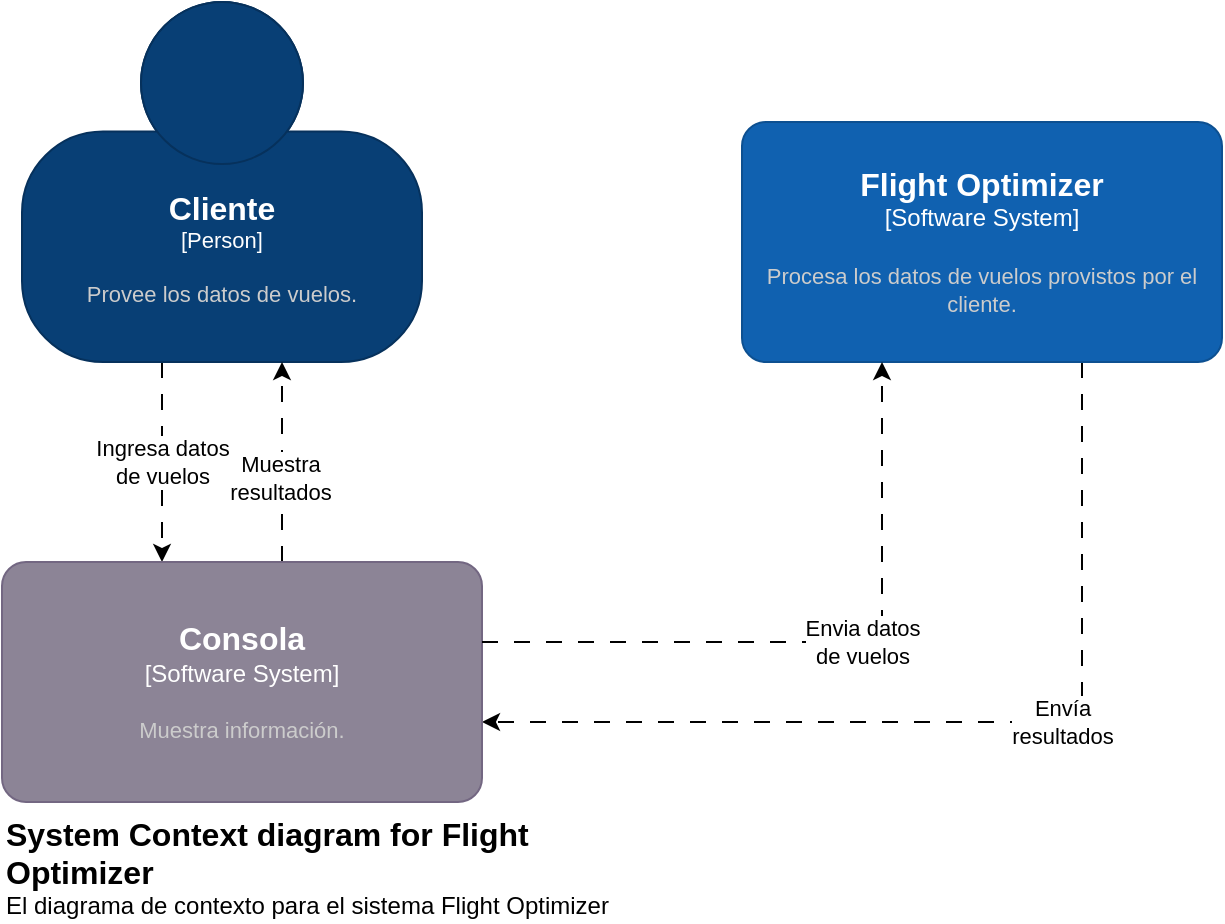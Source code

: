 <mxfile version="22.0.4" type="device" pages="6">
  <diagram name="Capa1" id="V0aKmFcZMrBBoX7ab7Hi">
    <mxGraphModel dx="1434" dy="766" grid="1" gridSize="10" guides="1" tooltips="1" connect="1" arrows="1" fold="1" page="1" pageScale="1" pageWidth="850" pageHeight="1100" math="0" shadow="0">
      <root>
        <mxCell id="0" />
        <mxCell id="1" parent="0" />
        <mxCell id="Sdf5AA9gZ9jZ3btD_5vj-3" style="edgeStyle=orthogonalEdgeStyle;rounded=0;orthogonalLoop=1;jettySize=auto;html=1;dashed=1;dashPattern=8 8;" parent="1" source="Sdf5AA9gZ9jZ3btD_5vj-1" target="Sdf5AA9gZ9jZ3btD_5vj-4" edge="1">
          <mxGeometry relative="1" as="geometry">
            <mxPoint x="370" y="310" as="targetPoint" />
            <Array as="points">
              <mxPoint x="200" y="450" />
              <mxPoint x="200" y="450" />
            </Array>
          </mxGeometry>
        </mxCell>
        <mxCell id="7VAQnjet6A5GNxTWXYpo-1" value="&lt;div&gt;Ingresa datos&lt;/div&gt;&lt;div&gt;de vuelos&lt;/div&gt;" style="edgeLabel;html=1;align=center;verticalAlign=middle;resizable=0;points=[];" parent="Sdf5AA9gZ9jZ3btD_5vj-3" vertex="1" connectable="0">
          <mxGeometry relative="1" as="geometry">
            <mxPoint as="offset" />
          </mxGeometry>
        </mxCell>
        <object placeholders="1" c4Name="Cliente" c4Type="Person" c4Description="Provee los datos de vuelos." label="&lt;font style=&quot;font-size: 16px&quot;&gt;&lt;b&gt;%c4Name%&lt;/b&gt;&lt;/font&gt;&lt;div&gt;[%c4Type%]&lt;/div&gt;&lt;br&gt;&lt;div&gt;&lt;font style=&quot;font-size: 11px&quot;&gt;&lt;font color=&quot;#cccccc&quot;&gt;%c4Description%&lt;/font&gt;&lt;/div&gt;" id="Sdf5AA9gZ9jZ3btD_5vj-1">
          <mxCell style="html=1;fontSize=11;dashed=0;whiteSpace=wrap;fillColor=#083F75;strokeColor=#06315C;fontColor=#ffffff;shape=mxgraph.c4.person2;align=center;metaEdit=1;points=[[0.5,0,0],[1,0.5,0],[1,0.75,0],[0.75,1,0],[0.5,1,0],[0.25,1,0],[0,0.75,0],[0,0.5,0]];resizable=0;" parent="1" vertex="1">
            <mxGeometry x="130" y="220" width="200" height="180" as="geometry" />
          </mxCell>
        </object>
        <mxCell id="Sdf5AA9gZ9jZ3btD_5vj-5" style="edgeStyle=orthogonalEdgeStyle;rounded=0;orthogonalLoop=1;jettySize=auto;html=1;dashed=1;dashPattern=8 8;" parent="1" source="Sdf5AA9gZ9jZ3btD_5vj-2" target="Sdf5AA9gZ9jZ3btD_5vj-4" edge="1">
          <mxGeometry relative="1" as="geometry">
            <Array as="points">
              <mxPoint x="660" y="580" />
            </Array>
          </mxGeometry>
        </mxCell>
        <mxCell id="7VAQnjet6A5GNxTWXYpo-2" value="&lt;div&gt;Envía&lt;/div&gt;&lt;div&gt;resultados&lt;br&gt;&lt;/div&gt;" style="edgeLabel;html=1;align=center;verticalAlign=middle;resizable=0;points=[];" parent="Sdf5AA9gZ9jZ3btD_5vj-5" vertex="1" connectable="0">
          <mxGeometry x="-0.1" relative="1" as="geometry">
            <mxPoint x="26" as="offset" />
          </mxGeometry>
        </mxCell>
        <object placeholders="1" c4Name="Flight Optimizer" c4Type="Software System" c4Description="Procesa los datos de vuelos provistos por el cliente." label="&lt;font style=&quot;font-size: 16px&quot;&gt;&lt;b&gt;%c4Name%&lt;/b&gt;&lt;/font&gt;&lt;div&gt;[%c4Type%]&lt;/div&gt;&lt;br&gt;&lt;div&gt;&lt;font style=&quot;font-size: 11px&quot;&gt;&lt;font color=&quot;#cccccc&quot;&gt;%c4Description%&lt;/font&gt;&lt;/div&gt;" id="Sdf5AA9gZ9jZ3btD_5vj-2">
          <mxCell style="rounded=1;whiteSpace=wrap;html=1;labelBackgroundColor=none;fillColor=#1061B0;fontColor=#ffffff;align=center;arcSize=10;strokeColor=#0D5091;metaEdit=1;resizable=0;points=[[0.25,0,0],[0.5,0,0],[0.75,0,0],[1,0.25,0],[1,0.5,0],[1,0.75,0],[0.75,1,0],[0.5,1,0],[0.25,1,0],[0,0.75,0],[0,0.5,0],[0,0.25,0]];" parent="1" vertex="1">
            <mxGeometry x="490" y="280" width="240" height="120" as="geometry" />
          </mxCell>
        </object>
        <mxCell id="Sdf5AA9gZ9jZ3btD_5vj-6" style="edgeStyle=orthogonalEdgeStyle;rounded=0;orthogonalLoop=1;jettySize=auto;html=1;dashed=1;dashPattern=8 8;" parent="1" source="Sdf5AA9gZ9jZ3btD_5vj-4" target="Sdf5AA9gZ9jZ3btD_5vj-1" edge="1">
          <mxGeometry relative="1" as="geometry">
            <Array as="points">
              <mxPoint x="260" y="450" />
              <mxPoint x="260" y="450" />
            </Array>
          </mxGeometry>
        </mxCell>
        <mxCell id="6-3J5qcByCLYZrGJUarq-1" value="&lt;div&gt;Muestra&lt;br&gt;&lt;/div&gt;&lt;div&gt;resultados&lt;br&gt;&lt;/div&gt;" style="edgeLabel;html=1;align=center;verticalAlign=middle;resizable=0;points=[];" parent="Sdf5AA9gZ9jZ3btD_5vj-6" vertex="1" connectable="0">
          <mxGeometry x="-0.159" y="1" relative="1" as="geometry">
            <mxPoint as="offset" />
          </mxGeometry>
        </mxCell>
        <object placeholders="1" c4Name="Consola" c4Type="Software System" c4Description="Muestra información." label="&lt;font style=&quot;font-size: 16px&quot;&gt;&lt;b&gt;%c4Name%&lt;/b&gt;&lt;/font&gt;&lt;div&gt;[%c4Type%]&lt;/div&gt;&lt;br&gt;&lt;div&gt;&lt;font style=&quot;font-size: 11px&quot;&gt;&lt;font color=&quot;#cccccc&quot;&gt;%c4Description%&lt;/font&gt;&lt;/div&gt;" id="Sdf5AA9gZ9jZ3btD_5vj-4">
          <mxCell style="rounded=1;whiteSpace=wrap;html=1;labelBackgroundColor=none;fillColor=#8C8496;fontColor=#ffffff;align=center;arcSize=10;strokeColor=#736782;metaEdit=1;resizable=0;points=[[0.25,0,0],[0.5,0,0],[0.75,0,0],[1,0.25,0],[1,0.5,0],[1,0.75,0],[0.75,1,0],[0.5,1,0],[0.25,1,0],[0,0.75,0],[0,0.5,0],[0,0.25,0]];" parent="1" vertex="1">
            <mxGeometry x="120" y="500" width="240" height="120" as="geometry" />
          </mxCell>
        </object>
        <object placeholders="1" c4Name="System Context diagram for Flight Optimizer" c4Type="ContainerScopeBoundary" c4Description="El diagrama de contexto para el sistema Flight Optimizer" label="&lt;font style=&quot;font-size: 16px&quot;&gt;&lt;b&gt;&lt;div style=&quot;text-align: left&quot;&gt;%c4Name%&lt;/div&gt;&lt;/b&gt;&lt;/font&gt;&lt;div style=&quot;text-align: left&quot;&gt;%c4Description%&lt;/div&gt;" id="2fWxIVcv2hveIanKwdGA-1">
          <mxCell style="text;html=1;strokeColor=none;fillColor=none;align=left;verticalAlign=top;whiteSpace=wrap;rounded=0;metaEdit=1;allowArrows=0;resizable=1;rotatable=0;connectable=0;recursiveResize=0;expand=0;pointerEvents=0;points=[[0.25,0,0],[0.5,0,0],[0.75,0,0],[1,0.25,0],[1,0.5,0],[1,0.75,0],[0.75,1,0],[0.5,1,0],[0.25,1,0],[0,0.75,0],[0,0.5,0],[0,0.25,0]];" parent="1" vertex="1">
            <mxGeometry x="120" y="620" width="340" height="50" as="geometry" />
          </mxCell>
        </object>
        <mxCell id="2sRaQuthpF-_65fdrM6E-1" style="edgeStyle=orthogonalEdgeStyle;rounded=0;orthogonalLoop=1;jettySize=auto;html=1;dashed=1;dashPattern=8 8;" parent="1" source="Sdf5AA9gZ9jZ3btD_5vj-4" target="Sdf5AA9gZ9jZ3btD_5vj-2" edge="1">
          <mxGeometry relative="1" as="geometry">
            <mxPoint x="210" y="510" as="targetPoint" />
            <Array as="points">
              <mxPoint x="560" y="540" />
            </Array>
            <mxPoint x="210" y="410" as="sourcePoint" />
          </mxGeometry>
        </mxCell>
        <mxCell id="2sRaQuthpF-_65fdrM6E-2" value="&lt;div&gt;Envia datos&lt;/div&gt;&lt;div&gt;de vuelos&lt;/div&gt;" style="edgeLabel;html=1;align=center;verticalAlign=middle;resizable=0;points=[];" parent="2sRaQuthpF-_65fdrM6E-1" vertex="1" connectable="0">
          <mxGeometry relative="1" as="geometry">
            <mxPoint x="20" as="offset" />
          </mxGeometry>
        </mxCell>
      </root>
    </mxGraphModel>
  </diagram>
  <diagram id="4VK4LPRrDb0IE4Kp0EUA" name="Capa2">
    <mxGraphModel dx="2284" dy="1866" grid="1" gridSize="10" guides="1" tooltips="1" connect="1" arrows="1" fold="1" page="1" pageScale="1" pageWidth="850" pageHeight="1100" math="0" shadow="0">
      <root>
        <mxCell id="0" />
        <mxCell id="1" parent="0" />
        <object placeholders="1" c4Name="Flight Optimizer" c4Type="SystemScopeBoundary" c4Application="Software System" label="&lt;font style=&quot;font-size: 16px&quot;&gt;&lt;b&gt;&lt;div style=&quot;text-align: left&quot;&gt;%c4Name%&lt;/div&gt;&lt;/b&gt;&lt;/font&gt;&lt;div style=&quot;text-align: left&quot;&gt;[%c4Application%]&lt;/div&gt;" id="3yO6nDxkP5TGrZ0nWbCh-1">
          <mxCell style="rounded=1;fontSize=11;whiteSpace=wrap;html=1;dashed=1;arcSize=20;fillColor=none;strokeColor=#666666;fontColor=#333333;labelBackgroundColor=none;align=left;verticalAlign=bottom;labelBorderColor=none;spacingTop=0;spacing=10;dashPattern=8 4;metaEdit=1;rotatable=0;perimeter=rectanglePerimeter;noLabel=0;labelPadding=0;allowArrows=0;connectable=0;expand=0;recursiveResize=0;editable=1;pointerEvents=0;absoluteArcSize=1;points=[[0.25,0,0],[0.5,0,0],[0.75,0,0],[1,0.25,0],[1,0.5,0],[1,0.75,0],[0.75,1,0],[0.5,1,0],[0.25,1,0],[0,0.75,0],[0,0.5,0],[0,0.25,0]];" parent="1" vertex="1">
            <mxGeometry x="200" y="-20" width="600" height="520" as="geometry" />
          </mxCell>
        </object>
        <mxCell id="ho5M7ZNqVZKx9qSSUWGQ-3" style="edgeStyle=orthogonalEdgeStyle;rounded=0;orthogonalLoop=1;jettySize=auto;html=1;dashed=1;dashPattern=8 8;" parent="1" source="nFHtH5VLZ7HZycMmdanv-1" target="ho5M7ZNqVZKx9qSSUWGQ-2" edge="1">
          <mxGeometry relative="1" as="geometry">
            <Array as="points">
              <mxPoint x="180" y="220" />
              <mxPoint x="180" y="220" />
            </Array>
          </mxGeometry>
        </mxCell>
        <mxCell id="vzH73ccJDQs2pii7_jWA-1" value="&lt;div&gt;Envia datos&lt;/div&gt;&lt;div&gt;de vuelos&lt;/div&gt;&lt;div&gt;(CSV)&lt;br&gt;&lt;/div&gt;" style="edgeLabel;html=1;align=center;verticalAlign=middle;resizable=0;points=[];" parent="ho5M7ZNqVZKx9qSSUWGQ-3" vertex="1" connectable="0">
          <mxGeometry y="-2" relative="1" as="geometry">
            <mxPoint as="offset" />
          </mxGeometry>
        </mxCell>
        <object placeholders="1" c4Name="Cliente" c4Type="Person" c4Description="Provee los datos de vuelos." label="&lt;font style=&quot;font-size: 16px&quot;&gt;&lt;b&gt;%c4Name%&lt;/b&gt;&lt;/font&gt;&lt;div&gt;[%c4Type%]&lt;/div&gt;&lt;br&gt;&lt;div&gt;&lt;font style=&quot;font-size: 11px&quot;&gt;&lt;font color=&quot;#cccccc&quot;&gt;%c4Description%&lt;/font&gt;&lt;/div&gt;" id="ho5M7ZNqVZKx9qSSUWGQ-1">
          <mxCell style="html=1;fontSize=11;dashed=0;whiteSpace=wrap;fillColor=#083F75;strokeColor=#06315C;fontColor=#ffffff;shape=mxgraph.c4.person2;align=center;metaEdit=1;points=[[0.5,0,0],[1,0.5,0],[1,0.75,0],[0.75,1,0],[0.5,1,0],[0.25,1,0],[0,0.75,0],[0,0.5,0]];resizable=0;" parent="1" vertex="1">
            <mxGeometry x="-100" y="-70" width="200" height="180" as="geometry" />
          </mxCell>
        </object>
        <mxCell id="ho5M7ZNqVZKx9qSSUWGQ-9" style="rounded=0;orthogonalLoop=1;jettySize=auto;html=1;dashed=1;dashPattern=8 8;" parent="1" source="ho5M7ZNqVZKx9qSSUWGQ-2" target="ho5M7ZNqVZKx9qSSUWGQ-7" edge="1">
          <mxGeometry relative="1" as="geometry" />
        </mxCell>
        <mxCell id="nFHtH5VLZ7HZycMmdanv-8" value="&lt;div&gt;Consulta vuelos&lt;/div&gt;&lt;div&gt;más rápidos&lt;/div&gt;&lt;div&gt;(RabbitMQ)&lt;br&gt;&lt;/div&gt;" style="edgeLabel;html=1;align=center;verticalAlign=middle;resizable=0;points=[];" parent="ho5M7ZNqVZKx9qSSUWGQ-9" vertex="1" connectable="0">
          <mxGeometry x="-0.096" y="4" relative="1" as="geometry">
            <mxPoint as="offset" />
          </mxGeometry>
        </mxCell>
        <mxCell id="ho5M7ZNqVZKx9qSSUWGQ-10" style="rounded=0;orthogonalLoop=1;jettySize=auto;html=1;dashed=1;dashPattern=8 8;" parent="1" source="ho5M7ZNqVZKx9qSSUWGQ-2" target="ho5M7ZNqVZKx9qSSUWGQ-6" edge="1">
          <mxGeometry relative="1" as="geometry" />
        </mxCell>
        <mxCell id="nFHtH5VLZ7HZycMmdanv-9" value="&lt;div&gt;Consulta&lt;/div&gt;&lt;div&gt;vuelos largos&lt;br&gt;&lt;/div&gt;&lt;div&gt;(RabbitMQ)&lt;br&gt;&lt;/div&gt;" style="edgeLabel;html=1;align=center;verticalAlign=middle;resizable=0;points=[];" parent="ho5M7ZNqVZKx9qSSUWGQ-10" vertex="1" connectable="0">
          <mxGeometry x="-0.08" relative="1" as="geometry">
            <mxPoint y="1" as="offset" />
          </mxGeometry>
        </mxCell>
        <mxCell id="ho5M7ZNqVZKx9qSSUWGQ-11" style="rounded=0;orthogonalLoop=1;jettySize=auto;html=1;dashed=1;dashPattern=8 8;" parent="1" source="ho5M7ZNqVZKx9qSSUWGQ-2" target="ho5M7ZNqVZKx9qSSUWGQ-5" edge="1">
          <mxGeometry relative="1" as="geometry" />
        </mxCell>
        <mxCell id="nFHtH5VLZ7HZycMmdanv-10" value="&lt;div&gt;Consulta&lt;/div&gt;&lt;div&gt;estadísticas&lt;/div&gt;&lt;div&gt;de precios&lt;br&gt;&lt;/div&gt;&lt;div&gt;(RabbitMQ)&lt;br&gt;&lt;/div&gt;" style="edgeLabel;html=1;align=center;verticalAlign=middle;resizable=0;points=[];" parent="ho5M7ZNqVZKx9qSSUWGQ-11" vertex="1" connectable="0">
          <mxGeometry x="-0.089" y="-3" relative="1" as="geometry">
            <mxPoint x="1" as="offset" />
          </mxGeometry>
        </mxCell>
        <mxCell id="nFHtH5VLZ7HZycMmdanv-2" style="edgeStyle=orthogonalEdgeStyle;rounded=0;orthogonalLoop=1;jettySize=auto;html=1;dashed=1;dashPattern=8 8;" parent="1" source="ho5M7ZNqVZKx9qSSUWGQ-2" target="nFHtH5VLZ7HZycMmdanv-1" edge="1">
          <mxGeometry relative="1" as="geometry">
            <Array as="points">
              <mxPoint x="180" y="270" />
              <mxPoint x="180" y="270" />
            </Array>
          </mxGeometry>
        </mxCell>
        <mxCell id="nFHtH5VLZ7HZycMmdanv-12" value="&lt;div&gt;Envía resultados&lt;/div&gt;&lt;div&gt;(Plain Text)&lt;br&gt;&lt;/div&gt;" style="edgeLabel;html=1;align=center;verticalAlign=middle;resizable=0;points=[];" parent="nFHtH5VLZ7HZycMmdanv-2" vertex="1" connectable="0">
          <mxGeometry x="-0.544" relative="1" as="geometry">
            <mxPoint x="-20" as="offset" />
          </mxGeometry>
        </mxCell>
        <object placeholders="1" c4Name="Interfaz" c4Type="Container" c4Technology="Golang" c4Description="Prepara los datos de vuelos para los workers." label="&lt;font style=&quot;font-size: 16px&quot;&gt;&lt;b&gt;%c4Name%&lt;/b&gt;&lt;/font&gt;&lt;div&gt;[%c4Type%: %c4Technology%]&lt;/div&gt;&lt;br&gt;&lt;div&gt;&lt;font style=&quot;font-size: 11px&quot;&gt;&lt;font color=&quot;#E6E6E6&quot;&gt;%c4Description%&lt;/font&gt;&lt;/div&gt;" id="ho5M7ZNqVZKx9qSSUWGQ-2">
          <mxCell style="rounded=1;whiteSpace=wrap;html=1;fontSize=11;labelBackgroundColor=none;fillColor=#23A2D9;fontColor=#ffffff;align=center;arcSize=10;strokeColor=#0E7DAD;metaEdit=1;resizable=0;points=[[0.25,0,0],[0.5,0,0],[0.75,0,0],[1,0.25,0],[1,0.5,0],[1,0.75,0],[0.75,1,0],[0.5,1,0],[0.25,1,0],[0,0.75,0],[0,0.5,0],[0,0.25,0]];" parent="1" vertex="1">
            <mxGeometry x="220" y="180" width="240" height="120" as="geometry" />
          </mxCell>
        </object>
        <object placeholders="1" c4Name="Promedio y Máximo" c4Type="Container" c4Technology="Golang" c4Description="Calcula el promedio y el máximo por trayecto de los vuelos con precio mayor a la media general de precios." label="&lt;font style=&quot;font-size: 16px&quot;&gt;&lt;b&gt;%c4Name%&lt;/b&gt;&lt;/font&gt;&lt;div&gt;[%c4Type%: %c4Technology%]&lt;/div&gt;&lt;br&gt;&lt;div&gt;&lt;font style=&quot;font-size: 11px&quot;&gt;&lt;font color=&quot;#E6E6E6&quot;&gt;%c4Description%&lt;/font&gt;&lt;/div&gt;" id="ho5M7ZNqVZKx9qSSUWGQ-5">
          <mxCell style="rounded=1;whiteSpace=wrap;html=1;fontSize=11;labelBackgroundColor=none;fillColor=#23A2D9;fontColor=#ffffff;align=center;arcSize=10;strokeColor=#0E7DAD;metaEdit=1;resizable=0;points=[[0.25,0,0],[0.5,0,0],[0.75,0,0],[1,0.25,0],[1,0.5,0],[1,0.75,0],[0.75,1,0],[0.5,1,0],[0.25,1,0],[0,0.75,0],[0,0.5,0],[0,0.25,0]];" parent="1" vertex="1">
            <mxGeometry x="540" y="360" width="240" height="120" as="geometry" />
          </mxCell>
        </object>
        <object placeholders="1" c4Name="Filtro Distancia" c4Type="Container" c4Technology="Golang" c4Description="Filtra los vuelos cuya distancia total sea mayor a cuatro veces la distancia directa entre puntos origen-destino." label="&lt;font style=&quot;font-size: 16px&quot;&gt;&lt;b&gt;%c4Name%&lt;/b&gt;&lt;/font&gt;&lt;div&gt;[%c4Type%: %c4Technology%]&lt;/div&gt;&lt;br&gt;&lt;div&gt;&lt;font style=&quot;font-size: 11px&quot;&gt;&lt;font color=&quot;#E6E6E6&quot;&gt;%c4Description%&lt;/font&gt;&lt;/div&gt;" id="ho5M7ZNqVZKx9qSSUWGQ-6">
          <mxCell style="rounded=1;whiteSpace=wrap;html=1;fontSize=11;labelBackgroundColor=none;fillColor=#23A2D9;fontColor=#ffffff;align=center;arcSize=10;strokeColor=#0E7DAD;metaEdit=1;resizable=0;points=[[0.25,0,0],[0.5,0,0],[0.75,0,0],[1,0.25,0],[1,0.5,0],[1,0.75,0],[0.75,1,0],[0.5,1,0],[0.25,1,0],[0,0.75,0],[0,0.5,0],[0,0.25,0]];" parent="1" vertex="1">
            <mxGeometry x="540" y="180" width="240" height="120" as="geometry" />
          </mxCell>
        </object>
        <object placeholders="1" c4Name="Vuelos Más Rápidos" c4Type="Container" c4Technology="Golang" c4Description="Obtiene los 2 vuelos más rápidos para los trayectos con 3 o más escalas." label="&lt;font style=&quot;font-size: 16px&quot;&gt;&lt;b&gt;%c4Name%&lt;/b&gt;&lt;/font&gt;&lt;div&gt;[%c4Type%: %c4Technology%]&lt;/div&gt;&lt;br&gt;&lt;div&gt;&lt;font style=&quot;font-size: 11px&quot;&gt;&lt;font color=&quot;#E6E6E6&quot;&gt;%c4Description%&lt;/font&gt;&lt;/div&gt;" id="ho5M7ZNqVZKx9qSSUWGQ-7">
          <mxCell style="rounded=1;whiteSpace=wrap;html=1;fontSize=11;labelBackgroundColor=none;fillColor=#23A2D9;fontColor=#ffffff;align=center;arcSize=10;strokeColor=#0E7DAD;metaEdit=1;resizable=0;points=[[0.25,0,0],[0.5,0,0],[0.75,0,0],[1,0.25,0],[1,0.5,0],[1,0.75,0],[0.75,1,0],[0.5,1,0],[0.25,1,0],[0,0.75,0],[0,0.5,0],[0,0.25,0]];" parent="1" vertex="1">
            <mxGeometry x="540" width="240" height="120" as="geometry" />
          </mxCell>
        </object>
        <mxCell id="nFHtH5VLZ7HZycMmdanv-3" style="edgeStyle=orthogonalEdgeStyle;rounded=0;orthogonalLoop=1;jettySize=auto;html=1;dashed=1;dashPattern=8 8;" parent="1" source="nFHtH5VLZ7HZycMmdanv-1" target="ho5M7ZNqVZKx9qSSUWGQ-1" edge="1">
          <mxGeometry relative="1" as="geometry">
            <Array as="points">
              <mxPoint x="40" y="150" />
              <mxPoint x="40" y="150" />
            </Array>
          </mxGeometry>
        </mxCell>
        <mxCell id="nFHtH5VLZ7HZycMmdanv-13" value="&lt;div&gt;Muestra resultados&lt;/div&gt;&lt;div&gt;(Plain Text)&lt;br&gt;&lt;/div&gt;" style="edgeLabel;html=1;align=center;verticalAlign=middle;resizable=0;points=[];" parent="nFHtH5VLZ7HZycMmdanv-3" vertex="1" connectable="0">
          <mxGeometry x="0.008" relative="1" as="geometry">
            <mxPoint as="offset" />
          </mxGeometry>
        </mxCell>
        <object placeholders="1" c4Name="Container diagram for Flight Optimizer" c4Type="ContainerDiagramTitle" c4Description="El diagrama de contenedores para el sistema Flight Optimizer." label="&lt;font style=&quot;font-size: 16px&quot;&gt;&lt;b&gt;&lt;div style=&quot;text-align: left&quot;&gt;%c4Name%&lt;/div&gt;&lt;/b&gt;&lt;/font&gt;&lt;div style=&quot;text-align: left&quot;&gt;%c4Description%&lt;/div&gt;" id="CIElOUX1r249Eu75P-aG-1">
          <mxCell style="text;html=1;strokeColor=none;fillColor=none;align=left;verticalAlign=top;whiteSpace=wrap;rounded=0;metaEdit=1;allowArrows=0;resizable=1;rotatable=0;connectable=0;recursiveResize=0;expand=0;pointerEvents=0;points=[[0.25,0,0],[0.5,0,0],[0.75,0,0],[1,0.25,0],[1,0.5,0],[1,0.75,0],[0.75,1,0],[0.5,1,0],[0.25,1,0],[0,0.75,0],[0,0.5,0],[0,0.25,0]];" parent="1" vertex="1">
            <mxGeometry x="-110" y="530" width="320" height="50" as="geometry" />
          </mxCell>
        </object>
        <mxCell id="F6kiRXmlnhaIHTo1RnHr-1" value="" style="edgeStyle=orthogonalEdgeStyle;rounded=0;orthogonalLoop=1;jettySize=auto;html=1;dashed=1;dashPattern=8 8;" parent="1" source="ho5M7ZNqVZKx9qSSUWGQ-1" target="nFHtH5VLZ7HZycMmdanv-1" edge="1">
          <mxGeometry relative="1" as="geometry">
            <Array as="points">
              <mxPoint x="-40" y="150" />
              <mxPoint x="-40" y="150" />
            </Array>
            <mxPoint y="110" as="sourcePoint" />
            <mxPoint x="220" y="240" as="targetPoint" />
          </mxGeometry>
        </mxCell>
        <mxCell id="F6kiRXmlnhaIHTo1RnHr-2" value="&lt;div&gt;Ingresa datos&lt;br&gt;&lt;/div&gt;&lt;div&gt;de vuelos&lt;/div&gt;&lt;div&gt;(CSV)&lt;/div&gt;" style="edgeLabel;html=1;align=center;verticalAlign=middle;resizable=0;points=[];" parent="F6kiRXmlnhaIHTo1RnHr-1" vertex="1" connectable="0">
          <mxGeometry x="-0.047" y="-2" relative="1" as="geometry">
            <mxPoint as="offset" />
          </mxGeometry>
        </mxCell>
        <object placeholders="1" c4Name="Consola" c4Type="Software System" c4Description="Muestra información." label="&lt;font style=&quot;font-size: 16px&quot;&gt;&lt;b&gt;%c4Name%&lt;/b&gt;&lt;/font&gt;&lt;div&gt;[%c4Type%]&lt;/div&gt;&lt;br&gt;&lt;div&gt;&lt;font style=&quot;font-size: 11px&quot;&gt;&lt;font color=&quot;#cccccc&quot;&gt;%c4Description%&lt;/font&gt;&lt;/div&gt;" id="nFHtH5VLZ7HZycMmdanv-1">
          <mxCell style="rounded=1;whiteSpace=wrap;html=1;labelBackgroundColor=none;fillColor=#8C8496;fontColor=#ffffff;align=center;arcSize=10;strokeColor=#736782;metaEdit=1;resizable=0;points=[[0.25,0,0],[0.5,0,0],[0.75,0,0],[1,0.25,0],[1,0.5,0],[1,0.75,0],[0.75,1,0],[0.5,1,0],[0.25,1,0],[0,0.75,0],[0,0.5,0],[0,0.25,0]];" parent="1" vertex="1">
            <mxGeometry x="-110" y="180" width="240" height="120" as="geometry" />
          </mxCell>
        </object>
      </root>
    </mxGraphModel>
  </diagram>
  <diagram id="a4GH23tJ-PzenRf8MUEK" name="Capa3-Interfaz">
    <mxGraphModel dx="2284" dy="1866" grid="1" gridSize="10" guides="1" tooltips="1" connect="1" arrows="1" fold="1" page="1" pageScale="1" pageWidth="850" pageHeight="1100" math="0" shadow="0">
      <root>
        <mxCell id="0" />
        <mxCell id="1" parent="0" />
        <object placeholders="1" c4Name="Interfaz" c4Type="ContainerScopeBoundary" c4Application="Container" label="&lt;font style=&quot;font-size: 16px&quot;&gt;&lt;b&gt;&lt;div style=&quot;text-align: left&quot;&gt;%c4Name%&lt;/div&gt;&lt;/b&gt;&lt;/font&gt;&lt;div style=&quot;text-align: left&quot;&gt;[%c4Application%]&lt;/div&gt;" id="mBINOJE2ZGo54DC58A5B-1">
          <mxCell style="rounded=1;fontSize=11;whiteSpace=wrap;html=1;dashed=1;arcSize=20;fillColor=none;strokeColor=#666666;fontColor=#333333;labelBackgroundColor=none;align=left;verticalAlign=bottom;labelBorderColor=none;spacingTop=0;spacing=10;dashPattern=8 4;metaEdit=1;rotatable=0;perimeter=rectanglePerimeter;noLabel=0;labelPadding=0;allowArrows=0;connectable=0;expand=0;recursiveResize=0;editable=1;pointerEvents=0;absoluteArcSize=1;points=[[0.25,0,0],[0.5,0,0],[0.75,0,0],[1,0.25,0],[1,0.5,0],[1,0.75,0],[0.75,1,0],[0.5,1,0],[0.25,1,0],[0,0.75,0],[0,0.5,0],[0,0.25,0]];" parent="1" vertex="1">
            <mxGeometry x="190" y="50" width="280" height="340" as="geometry" />
          </mxCell>
        </object>
        <mxCell id="4mCkLbSu5lydg45IY8-H-1" style="edgeStyle=orthogonalEdgeStyle;rounded=0;orthogonalLoop=1;jettySize=auto;html=1;dashed=1;dashPattern=8 8;" parent="1" source="mBINOJE2ZGo54DC58A5B-2" target="mBINOJE2ZGo54DC58A5B-7" edge="1">
          <mxGeometry relative="1" as="geometry">
            <Array as="points">
              <mxPoint x="-40" y="160" />
              <mxPoint x="-40" y="160" />
            </Array>
          </mxGeometry>
        </mxCell>
        <mxCell id="4mCkLbSu5lydg45IY8-H-2" value="&lt;div&gt;Ingreso de&lt;/div&gt;&lt;div&gt;datos&lt;/div&gt;&lt;div&gt;(CSV)&lt;br&gt;&lt;/div&gt;" style="edgeLabel;html=1;align=center;verticalAlign=middle;resizable=0;points=[];" parent="4mCkLbSu5lydg45IY8-H-1" vertex="1" connectable="0">
          <mxGeometry x="-0.013" y="-1" relative="1" as="geometry">
            <mxPoint as="offset" />
          </mxGeometry>
        </mxCell>
        <object placeholders="1" c4Name="Cliente" c4Type="Person" c4Description="Provee los datos de vuelos." label="&lt;font style=&quot;font-size: 16px&quot;&gt;&lt;b&gt;%c4Name%&lt;/b&gt;&lt;/font&gt;&lt;div&gt;[%c4Type%]&lt;/div&gt;&lt;br&gt;&lt;div&gt;&lt;font style=&quot;font-size: 11px&quot;&gt;&lt;font color=&quot;#cccccc&quot;&gt;%c4Description%&lt;/font&gt;&lt;/div&gt;" id="mBINOJE2ZGo54DC58A5B-2">
          <mxCell style="html=1;fontSize=11;dashed=0;whiteSpace=wrap;fillColor=#083F75;strokeColor=#06315C;fontColor=#ffffff;shape=mxgraph.c4.person2;align=center;metaEdit=1;points=[[0.5,0,0],[1,0.5,0],[1,0.75,0],[0.75,1,0],[0.5,1,0],[0.25,1,0],[0,0.75,0],[0,0.5,0]];resizable=0;" parent="1" vertex="1">
            <mxGeometry x="-100" y="-90" width="200" height="180" as="geometry" />
          </mxCell>
        </object>
        <mxCell id="mBINOJE2ZGo54DC58A5B-10" style="edgeStyle=orthogonalEdgeStyle;rounded=0;orthogonalLoop=1;jettySize=auto;html=1;dashed=1;dashPattern=8 8;" parent="1" source="mBINOJE2ZGo54DC58A5B-3" target="mBINOJE2ZGo54DC58A5B-9" edge="1">
          <mxGeometry relative="1" as="geometry">
            <Array as="points">
              <mxPoint x="330" y="50" />
              <mxPoint x="330" y="50" />
            </Array>
          </mxGeometry>
        </mxCell>
        <mxCell id="8BhIZX_u5_OBPNACJ6y9-2" value="&lt;div&gt;Envia datos&lt;/div&gt;&lt;div&gt;listos para&lt;/div&gt;&lt;div&gt;procesar&lt;br&gt;&lt;/div&gt;" style="edgeLabel;html=1;align=center;verticalAlign=middle;resizable=0;points=[];" parent="mBINOJE2ZGo54DC58A5B-10" vertex="1" connectable="0">
          <mxGeometry x="0.021" y="1" relative="1" as="geometry">
            <mxPoint as="offset" />
          </mxGeometry>
        </mxCell>
        <mxCell id="4mCkLbSu5lydg45IY8-H-3" style="edgeStyle=orthogonalEdgeStyle;rounded=0;orthogonalLoop=1;jettySize=auto;html=1;dashed=1;dashPattern=8 8;" parent="1" source="mBINOJE2ZGo54DC58A5B-7" target="mBINOJE2ZGo54DC58A5B-3" edge="1">
          <mxGeometry relative="1" as="geometry">
            <Array as="points">
              <mxPoint x="160" y="210" />
              <mxPoint x="160" y="130" />
            </Array>
          </mxGeometry>
        </mxCell>
        <mxCell id="QDs9pbRXK0qgMFBVVcnp-1" value="&lt;div&gt;Envia datos&lt;/div&gt;&lt;div&gt;de vuelos&lt;/div&gt;&lt;div&gt;(CSV)&lt;br&gt;&lt;/div&gt;" style="edgeLabel;html=1;align=center;verticalAlign=middle;resizable=0;points=[];" parent="4mCkLbSu5lydg45IY8-H-3" vertex="1" connectable="0">
          <mxGeometry x="-0.067" relative="1" as="geometry">
            <mxPoint y="-1" as="offset" />
          </mxGeometry>
        </mxCell>
        <object placeholders="1" c4Name="Parser" c4Type="Component" c4Technology="Golang" c4Description="Parsea los datos de vuelos recibidos y calcula el promedio de precios." label="&lt;font style=&quot;font-size: 16px&quot;&gt;&lt;b&gt;%c4Name%&lt;/b&gt;&lt;/font&gt;&lt;div&gt;[%c4Type%: %c4Technology%]&lt;/div&gt;&lt;br&gt;&lt;div&gt;&lt;font style=&quot;font-size: 11px&quot;&gt;%c4Description%&lt;/font&gt;&lt;/div&gt;" id="mBINOJE2ZGo54DC58A5B-3">
          <mxCell style="rounded=1;whiteSpace=wrap;html=1;labelBackgroundColor=none;fillColor=#63BEF2;fontColor=#ffffff;align=center;arcSize=6;strokeColor=#2086C9;metaEdit=1;resizable=0;points=[[0.25,0,0],[0.5,0,0],[0.75,0,0],[1,0.25,0],[1,0.5,0],[1,0.75,0],[0.75,1,0],[0.5,1,0],[0.25,1,0],[0,0.75,0],[0,0.5,0],[0,0.25,0]];" parent="1" vertex="1">
            <mxGeometry x="210" y="70" width="240" height="120" as="geometry" />
          </mxCell>
        </object>
        <mxCell id="mBINOJE2ZGo54DC58A5B-6" style="edgeStyle=orthogonalEdgeStyle;rounded=0;orthogonalLoop=1;jettySize=auto;html=1;dashed=1;dashPattern=8 8;" parent="1" source="mBINOJE2ZGo54DC58A5B-4" target="mBINOJE2ZGo54DC58A5B-7" edge="1">
          <mxGeometry relative="1" as="geometry">
            <mxPoint x="150" y="570" as="targetPoint" />
            <Array as="points">
              <mxPoint x="160" y="280" />
              <mxPoint x="160" y="250" />
            </Array>
          </mxGeometry>
        </mxCell>
        <mxCell id="8BhIZX_u5_OBPNACJ6y9-4" value="&lt;div&gt;Salida de datos&lt;/div&gt;&lt;div&gt;(Plain Text)&lt;br&gt;&lt;/div&gt;" style="edgeLabel;html=1;align=center;verticalAlign=middle;resizable=0;points=[];" parent="mBINOJE2ZGo54DC58A5B-6" vertex="1" connectable="0">
          <mxGeometry x="0.235" y="2" relative="1" as="geometry">
            <mxPoint x="7" y="19" as="offset" />
          </mxGeometry>
        </mxCell>
        <object placeholders="1" c4Name="Agregador de Resultados" c4Type="Component" c4Technology="Golang" c4Description="Obtiene resultados y los envía a la consola." label="&lt;font style=&quot;font-size: 16px&quot;&gt;&lt;b&gt;%c4Name%&lt;/b&gt;&lt;/font&gt;&lt;div&gt;[%c4Type%: %c4Technology%]&lt;/div&gt;&lt;br&gt;&lt;div&gt;&lt;font style=&quot;font-size: 11px&quot;&gt;%c4Description%&lt;/font&gt;&lt;/div&gt;" id="mBINOJE2ZGo54DC58A5B-4">
          <mxCell style="rounded=1;whiteSpace=wrap;html=1;labelBackgroundColor=none;fillColor=#63BEF2;fontColor=#ffffff;align=center;arcSize=6;strokeColor=#2086C9;metaEdit=1;resizable=0;points=[[0.25,0,0],[0.5,0,0],[0.75,0,0],[1,0.25,0],[1,0.5,0],[1,0.75,0],[0.75,1,0],[0.5,1,0],[0.25,1,0],[0,0.75,0],[0,0.5,0],[0,0.25,0]];" parent="1" vertex="1">
            <mxGeometry x="210" y="220" width="240" height="120" as="geometry" />
          </mxCell>
        </object>
        <mxCell id="mBINOJE2ZGo54DC58A5B-8" style="edgeStyle=orthogonalEdgeStyle;rounded=0;orthogonalLoop=1;jettySize=auto;html=1;dashed=1;dashPattern=8 8;" parent="1" source="mBINOJE2ZGo54DC58A5B-7" target="mBINOJE2ZGo54DC58A5B-2" edge="1">
          <mxGeometry relative="1" as="geometry">
            <Array as="points">
              <mxPoint x="40" y="160" />
              <mxPoint x="40" y="160" />
            </Array>
          </mxGeometry>
        </mxCell>
        <mxCell id="8BhIZX_u5_OBPNACJ6y9-5" value="&lt;div&gt;Muestra datos&lt;/div&gt;&lt;div&gt;(Plain Text)&lt;br&gt;&lt;/div&gt;" style="edgeLabel;html=1;align=center;verticalAlign=middle;resizable=0;points=[];" parent="mBINOJE2ZGo54DC58A5B-8" vertex="1" connectable="0">
          <mxGeometry x="0.054" y="1" relative="1" as="geometry">
            <mxPoint as="offset" />
          </mxGeometry>
        </mxCell>
        <object placeholders="1" c4Name="Consola" c4Type="Software System" c4Description="Muestra información." label="&lt;font style=&quot;font-size: 16px&quot;&gt;&lt;b&gt;%c4Name%&lt;/b&gt;&lt;/font&gt;&lt;div&gt;[%c4Type%]&lt;/div&gt;&lt;br&gt;&lt;div&gt;&lt;font style=&quot;font-size: 11px&quot;&gt;&lt;font color=&quot;#cccccc&quot;&gt;%c4Description%&lt;/font&gt;&lt;/div&gt;" id="mBINOJE2ZGo54DC58A5B-7">
          <mxCell style="rounded=1;whiteSpace=wrap;html=1;labelBackgroundColor=none;fillColor=#8C8496;fontColor=#ffffff;align=center;arcSize=10;strokeColor=#736782;metaEdit=1;resizable=0;points=[[0.25,0,0],[0.5,0,0],[0.75,0,0],[1,0.25,0],[1,0.5,0],[1,0.75,0],[0.75,1,0],[0.5,1,0],[0.25,1,0],[0,0.75,0],[0,0.5,0],[0,0.25,0]];" parent="1" vertex="1">
            <mxGeometry x="-120" y="170" width="240" height="120" as="geometry" />
          </mxCell>
        </object>
        <object placeholders="1" c4Type="Middleware" c4Container="Container" c4Technology="RabbitMQ, Golang" c4Description="Cola de datos parseados.&#xa;Cola de media general de precios." label="&lt;font style=&quot;font-size: 16px&quot;&gt;&lt;b&gt;%c4Type%&lt;/b&gt;&lt;/font&gt;&lt;div&gt;[%c4Container%:&amp;nbsp;%c4Technology%]&lt;/div&gt;&lt;br&gt;&lt;div&gt;&lt;font style=&quot;font-size: 11px&quot;&gt;&lt;font color=&quot;#E6E6E6&quot;&gt;%c4Description%&lt;/font&gt;&lt;/div&gt;" id="mBINOJE2ZGo54DC58A5B-9">
          <mxCell style="shape=cylinder3;size=15;direction=south;whiteSpace=wrap;html=1;boundedLbl=1;rounded=0;labelBackgroundColor=none;fillColor=#23A2D9;fontSize=12;fontColor=#ffffff;align=center;strokeColor=#0E7DAD;metaEdit=1;points=[[0.5,0,0],[1,0.25,0],[1,0.5,0],[1,0.75,0],[0.5,1,0],[0,0.75,0],[0,0.5,0],[0,0.25,0]];resizable=0;" parent="1" vertex="1">
            <mxGeometry x="540" y="-80" width="240" height="120" as="geometry" />
          </mxCell>
        </object>
        <mxCell id="mBINOJE2ZGo54DC58A5B-12" style="edgeStyle=orthogonalEdgeStyle;rounded=0;orthogonalLoop=1;jettySize=auto;html=1;dashed=1;dashPattern=8 8;" parent="1" source="mBINOJE2ZGo54DC58A5B-13" target="mBINOJE2ZGo54DC58A5B-4" edge="1">
          <mxGeometry relative="1" as="geometry">
            <mxPoint x="560" y="370" as="sourcePoint" />
          </mxGeometry>
        </mxCell>
        <mxCell id="8BhIZX_u5_OBPNACJ6y9-3" value="&lt;div&gt;Vuelven los&lt;/div&gt;&lt;div&gt;resultados&lt;/div&gt;" style="edgeLabel;html=1;align=center;verticalAlign=middle;resizable=0;points=[];" parent="mBINOJE2ZGo54DC58A5B-12" vertex="1" connectable="0">
          <mxGeometry x="-0.043" y="2" relative="1" as="geometry">
            <mxPoint as="offset" />
          </mxGeometry>
        </mxCell>
        <object placeholders="1" c4Type="Middleware" c4Container="Container" c4Technology="RabbitMQ, Golang" c4Description="Cola de resultados." label="&lt;font style=&quot;font-size: 16px&quot;&gt;&lt;b&gt;%c4Type%&lt;/b&gt;&lt;/font&gt;&lt;div&gt;[%c4Container%:&amp;nbsp;%c4Technology%]&lt;/div&gt;&lt;br&gt;&lt;div&gt;&lt;font style=&quot;font-size: 11px&quot;&gt;&lt;font color=&quot;#E6E6E6&quot;&gt;%c4Description%&lt;/font&gt;&lt;/div&gt;" id="mBINOJE2ZGo54DC58A5B-13">
          <mxCell style="shape=cylinder3;size=15;direction=south;whiteSpace=wrap;html=1;boundedLbl=1;rounded=0;labelBackgroundColor=none;fillColor=#23A2D9;fontSize=12;fontColor=#ffffff;align=center;strokeColor=#0E7DAD;metaEdit=1;points=[[0.5,0,0],[1,0.25,0],[1,0.5,0],[1,0.75,0],[0.5,1,0],[0,0.75,0],[0,0.5,0],[0,0.25,0]];resizable=0;" parent="1" vertex="1">
            <mxGeometry x="540" y="220" width="240" height="120" as="geometry" />
          </mxCell>
        </object>
        <object placeholders="1" c4Name="Component diagram for Flight Optimizer - Interfaz" c4Type="ContainerDiagramTitle" c4Description="El diagrama de componentes para la interfaz del sistema con la que se comunica el cliente." label="&lt;font style=&quot;font-size: 16px&quot;&gt;&lt;b&gt;&lt;div style=&quot;text-align: left&quot;&gt;%c4Name%&lt;/div&gt;&lt;/b&gt;&lt;/font&gt;&lt;div style=&quot;text-align: left&quot;&gt;%c4Description%&lt;/div&gt;" id="NtT2sLewx1wuq6glijiS-1">
          <mxCell style="text;html=1;strokeColor=none;fillColor=none;align=left;verticalAlign=top;whiteSpace=wrap;rounded=0;metaEdit=1;allowArrows=0;resizable=1;rotatable=0;connectable=0;recursiveResize=0;expand=0;pointerEvents=0;points=[[0.25,0,0],[0.5,0,0],[0.75,0,0],[1,0.25,0],[1,0.5,0],[1,0.75,0],[0.75,1,0],[0.5,1,0],[0.25,1,0],[0,0.75,0],[0,0.5,0],[0,0.25,0]];" parent="1" vertex="1">
            <mxGeometry x="190" y="390" width="380" height="60" as="geometry" />
          </mxCell>
        </object>
        <mxCell id="nOvskURUcRNgY6vPmoBd-4" style="edgeStyle=orthogonalEdgeStyle;rounded=0;orthogonalLoop=1;jettySize=auto;html=1;dashed=1;dashPattern=8 8;" parent="1" source="mBINOJE2ZGo54DC58A5B-3" target="nOvskURUcRNgY6vPmoBd-3" edge="1">
          <mxGeometry relative="1" as="geometry">
            <mxPoint x="720" y="130" as="sourcePoint" />
          </mxGeometry>
        </mxCell>
        <mxCell id="EMaNBHQobgLAE9KXXZak-1" value="&lt;div&gt;Envia vuelos&lt;/div&gt;&lt;div&gt;con 3 o más&lt;/div&gt;&lt;div&gt;escalas&lt;/div&gt;" style="edgeLabel;html=1;align=center;verticalAlign=middle;resizable=0;points=[];" parent="nOvskURUcRNgY6vPmoBd-4" vertex="1" connectable="0">
          <mxGeometry x="-0.061" y="-1" relative="1" as="geometry">
            <mxPoint as="offset" />
          </mxGeometry>
        </mxCell>
        <object placeholders="1" c4Type="Middleware" c4Container="Container" c4Technology="RabbitMQ, Golang" c4Description="Cola de vuelos con 3 o más escalas.&#xa;Cola de resultados." label="&lt;font style=&quot;font-size: 16px&quot;&gt;&lt;b&gt;%c4Type%&lt;/b&gt;&lt;/font&gt;&lt;div&gt;[%c4Container%:&amp;nbsp;%c4Technology%]&lt;/div&gt;&lt;br&gt;&lt;div&gt;&lt;font style=&quot;font-size: 11px&quot;&gt;&lt;font color=&quot;#E6E6E6&quot;&gt;%c4Description%&lt;/font&gt;&lt;/div&gt;" id="nOvskURUcRNgY6vPmoBd-3">
          <mxCell style="shape=cylinder3;size=15;direction=south;whiteSpace=wrap;html=1;boundedLbl=1;rounded=0;labelBackgroundColor=none;fillColor=#23A2D9;fontSize=12;fontColor=#ffffff;align=center;strokeColor=#0E7DAD;metaEdit=1;points=[[0.5,0,0],[1,0.25,0],[1,0.5,0],[1,0.75,0],[0.5,1,0],[0,0.75,0],[0,0.5,0],[0,0.25,0]];resizable=0;" parent="1" vertex="1">
            <mxGeometry x="540" y="70" width="240" height="120" as="geometry" />
          </mxCell>
        </object>
      </root>
    </mxGraphModel>
  </diagram>
  <diagram id="0LeEqebFHW4HfVMS8TUM" name="Capa3-fastests">
    <mxGraphModel dx="2284" dy="766" grid="1" gridSize="10" guides="1" tooltips="1" connect="1" arrows="1" fold="1" page="1" pageScale="1" pageWidth="850" pageHeight="1100" math="0" shadow="0">
      <root>
        <mxCell id="0" />
        <mxCell id="1" parent="0" />
        <object placeholders="1" c4Name="Vuelos Más Rápidos" c4Type="ContainerScopeBoundary" c4Application="Container" label="&lt;font style=&quot;font-size: 16px&quot;&gt;&lt;b&gt;&lt;div style=&quot;text-align: left&quot;&gt;%c4Name%&lt;/div&gt;&lt;/b&gt;&lt;/font&gt;&lt;div style=&quot;text-align: left&quot;&gt;[%c4Application%]&lt;/div&gt;" id="Jo5OUUEPMmgcRM5QFY4P-2">
          <mxCell style="rounded=1;fontSize=11;whiteSpace=wrap;html=1;dashed=1;arcSize=20;fillColor=none;strokeColor=#666666;fontColor=#333333;labelBackgroundColor=none;align=left;verticalAlign=bottom;labelBorderColor=none;spacingTop=0;spacing=10;dashPattern=8 4;metaEdit=1;rotatable=0;perimeter=rectanglePerimeter;noLabel=0;labelPadding=0;allowArrows=0;connectable=0;expand=0;recursiveResize=0;editable=1;pointerEvents=0;absoluteArcSize=1;points=[[0.25,0,0],[0.5,0,0],[0.75,0,0],[1,0.25,0],[1,0.5,0],[1,0.75,0],[0.75,1,0],[0.5,1,0],[0.25,1,0],[0,0.75,0],[0,0.5,0],[0,0.25,0]];" parent="1" vertex="1">
            <mxGeometry x="290" y="250" width="290" height="210" as="geometry" />
          </mxCell>
        </object>
        <mxCell id="GKrBJz3_X5pwy4vNDQbh-10" style="edgeStyle=orthogonalEdgeStyle;rounded=0;orthogonalLoop=1;jettySize=auto;html=1;dashed=1;dashPattern=8 8;" parent="1" source="GKrBJz3_X5pwy4vNDQbh-6" target="GKrBJz3_X5pwy4vNDQbh-8" edge="1">
          <mxGeometry relative="1" as="geometry" />
        </mxCell>
        <mxCell id="5h3Z8o-SkquQ6sBiRRRu-1" value="&lt;div&gt;Entrada&lt;/div&gt;&lt;div&gt;de datos&lt;/div&gt;&lt;div&gt;filtrados&lt;br&gt;&lt;/div&gt;" style="edgeLabel;html=1;align=center;verticalAlign=middle;resizable=0;points=[];" parent="GKrBJz3_X5pwy4vNDQbh-10" vertex="1" connectable="0">
          <mxGeometry x="-0.011" y="-1" relative="1" as="geometry">
            <mxPoint x="-12" y="-1" as="offset" />
          </mxGeometry>
        </mxCell>
        <object placeholders="1" c4Type="Middleware" c4Container="Container" c4Technology="RabbitMQ, Golang" c4Description="Cola de vuelos con 3 o más escalas." label="&lt;font style=&quot;font-size: 16px&quot;&gt;&lt;b&gt;%c4Type%&lt;/b&gt;&lt;/font&gt;&lt;div&gt;[%c4Container%:&amp;nbsp;%c4Technology%]&lt;/div&gt;&lt;br&gt;&lt;div&gt;&lt;font style=&quot;font-size: 11px&quot;&gt;&lt;font color=&quot;#E6E6E6&quot;&gt;%c4Description%&lt;/font&gt;&lt;/div&gt;" id="GKrBJz3_X5pwy4vNDQbh-6">
          <mxCell style="shape=cylinder3;size=15;direction=south;whiteSpace=wrap;html=1;boundedLbl=1;rounded=0;labelBackgroundColor=none;fillColor=#23A2D9;fontSize=12;fontColor=#ffffff;align=center;strokeColor=#0E7DAD;metaEdit=1;points=[[0.5,0,0],[1,0.25,0],[1,0.5,0],[1,0.75,0],[0.5,1,0],[0,0.75,0],[0,0.5,0],[0,0.25,0]];resizable=0;" parent="1" vertex="1">
            <mxGeometry x="-10" y="280" width="240" height="120" as="geometry" />
          </mxCell>
        </object>
        <object placeholders="1" c4Type="Middleware" c4Container="Container" c4Technology="RabbitMQ, Golang" c4Description="Cola de resultados." label="&lt;font style=&quot;font-size: 16px&quot;&gt;&lt;b&gt;%c4Type%&lt;/b&gt;&lt;/font&gt;&lt;div&gt;[%c4Container%:&amp;nbsp;%c4Technology%]&lt;/div&gt;&lt;br&gt;&lt;div&gt;&lt;font style=&quot;font-size: 11px&quot;&gt;&lt;font color=&quot;#E6E6E6&quot;&gt;%c4Description%&lt;/font&gt;&lt;/div&gt;" id="GKrBJz3_X5pwy4vNDQbh-7">
          <mxCell style="shape=cylinder3;size=15;direction=south;whiteSpace=wrap;html=1;boundedLbl=1;rounded=0;labelBackgroundColor=none;fillColor=#23A2D9;fontSize=12;fontColor=#ffffff;align=center;strokeColor=#0E7DAD;metaEdit=1;points=[[0.5,0,0],[1,0.25,0],[1,0.5,0],[1,0.75,0],[0.5,1,0],[0,0.75,0],[0,0.5,0],[0,0.25,0]];resizable=0;" parent="1" vertex="1">
            <mxGeometry x="640" y="280" width="240" height="120" as="geometry" />
          </mxCell>
        </object>
        <object placeholders="1" c4Name="Vuelos Más Rápidos" c4Type="Component" c4Technology="Golang" c4Description="Encuentra los 2 vuelos más rápidos para todos los trayectos." label="&lt;font style=&quot;font-size: 16px&quot;&gt;&lt;b&gt;%c4Name%&lt;/b&gt;&lt;/font&gt;&lt;div&gt;[%c4Type%: %c4Technology%]&lt;/div&gt;&lt;br&gt;&lt;div&gt;&lt;font style=&quot;font-size: 11px&quot;&gt;%c4Description%&lt;/font&gt;&lt;/div&gt;" id="GKrBJz3_X5pwy4vNDQbh-8">
          <mxCell style="rounded=1;whiteSpace=wrap;html=1;labelBackgroundColor=none;fillColor=#63BEF2;fontColor=#ffffff;align=center;arcSize=6;strokeColor=#2086C9;metaEdit=1;resizable=0;points=[[0.25,0,0],[0.5,0,0],[0.75,0,0],[1,0.25,0],[1,0.5,0],[1,0.75,0],[0.75,1,0],[0.5,1,0],[0.25,1,0],[0,0.75,0],[0,0.5,0],[0,0.25,0]];" parent="1" vertex="1">
            <mxGeometry x="315" y="280" width="240" height="120" as="geometry" />
          </mxCell>
        </object>
        <mxCell id="GKrBJz3_X5pwy4vNDQbh-14" style="edgeStyle=orthogonalEdgeStyle;rounded=0;orthogonalLoop=1;jettySize=auto;html=1;dashed=1;dashPattern=8 8;" parent="1" source="GKrBJz3_X5pwy4vNDQbh-8" target="GKrBJz3_X5pwy4vNDQbh-7" edge="1">
          <mxGeometry relative="1" as="geometry">
            <mxPoint x="555" y="350" as="sourcePoint" />
            <Array as="points" />
          </mxGeometry>
        </mxCell>
        <mxCell id="sbigTwz71RjcJAvdQrK5-1" value="&lt;div&gt;Salida de&lt;/div&gt;&lt;div&gt;resultados&lt;br&gt;&lt;/div&gt;" style="edgeLabel;html=1;align=center;verticalAlign=middle;resizable=0;points=[];" parent="GKrBJz3_X5pwy4vNDQbh-14" vertex="1" connectable="0">
          <mxGeometry x="-0.009" y="-1" relative="1" as="geometry">
            <mxPoint as="offset" />
          </mxGeometry>
        </mxCell>
        <object placeholders="1" c4Name="Component diagram for Flight Optimizer - Vuelos Más Rápidos" c4Type="ContainerDiagramTitle" c4Description="El diagrama de componentes para el contenedor que encuentra los vuelos más rápidos por trayecto." label="&lt;font style=&quot;font-size: 16px&quot;&gt;&lt;b&gt;&lt;div style=&quot;text-align: left&quot;&gt;%c4Name%&lt;/div&gt;&lt;/b&gt;&lt;/font&gt;&lt;div style=&quot;text-align: left&quot;&gt;%c4Description%&lt;/div&gt;" id="-s0PCj7dFs_7I5CLCxja-1">
          <mxCell style="text;html=1;strokeColor=none;fillColor=none;align=left;verticalAlign=top;whiteSpace=wrap;rounded=0;metaEdit=1;allowArrows=0;resizable=1;rotatable=0;connectable=0;recursiveResize=0;expand=0;pointerEvents=0;points=[[0.25,0,0],[0.5,0,0],[0.75,0,0],[1,0.25,0],[1,0.5,0],[1,0.75,0],[0.75,1,0],[0.5,1,0],[0.25,1,0],[0,0.75,0],[0,0.5,0],[0,0.25,0]];" parent="1" vertex="1">
            <mxGeometry x="290" y="460" width="470" height="60" as="geometry" />
          </mxCell>
        </object>
      </root>
    </mxGraphModel>
  </diagram>
  <diagram id="2NFGHiaOL7HoKb3J0yXa" name="Capa3-Distancias">
    <mxGraphModel dx="2284" dy="766" grid="1" gridSize="10" guides="1" tooltips="1" connect="1" arrows="1" fold="1" page="1" pageScale="1" pageWidth="850" pageHeight="1100" math="0" shadow="0">
      <root>
        <mxCell id="0" />
        <mxCell id="1" parent="0" />
        <object placeholders="1" c4Name="Filtro Distancia" c4Type="ContainerScopeBoundary" c4Application="Container" label="&lt;font style=&quot;font-size: 16px&quot;&gt;&lt;b&gt;&lt;div style=&quot;text-align: left&quot;&gt;%c4Name%&lt;/div&gt;&lt;/b&gt;&lt;/font&gt;&lt;div style=&quot;text-align: left&quot;&gt;[%c4Application%]&lt;/div&gt;" id="MJjhLHorHq8K6RVNXuGy-1">
          <mxCell style="rounded=1;fontSize=11;whiteSpace=wrap;html=1;dashed=1;arcSize=20;fillColor=none;strokeColor=#666666;fontColor=#333333;labelBackgroundColor=none;align=left;verticalAlign=bottom;labelBorderColor=none;spacingTop=0;spacing=10;dashPattern=8 4;metaEdit=1;rotatable=0;perimeter=rectanglePerimeter;noLabel=0;labelPadding=0;allowArrows=0;connectable=0;expand=0;recursiveResize=0;editable=1;pointerEvents=0;absoluteArcSize=1;points=[[0.25,0,0],[0.5,0,0],[0.75,0,0],[1,0.25,0],[1,0.5,0],[1,0.75,0],[0.75,1,0],[0.5,1,0],[0.25,1,0],[0,0.75,0],[0,0.5,0],[0,0.25,0]];" parent="1" vertex="1">
            <mxGeometry x="250" y="20" width="300" height="380" as="geometry" />
          </mxCell>
        </object>
        <mxCell id="7q5CgnPdaydgNNOTYusy-3" style="edgeStyle=orthogonalEdgeStyle;rounded=0;orthogonalLoop=1;jettySize=auto;html=1;dashed=1;dashPattern=8 8;" parent="1" source="7q5CgnPdaydgNNOTYusy-1" target="7q5CgnPdaydgNNOTYusy-2" edge="1">
          <mxGeometry relative="1" as="geometry" />
        </mxCell>
        <mxCell id="RoJL3R339YGjmFWpRvup-6" value="&lt;div&gt;Entrada&lt;/div&gt;&lt;div&gt;de datos&lt;/div&gt;" style="edgeLabel;html=1;align=center;verticalAlign=middle;resizable=0;points=[];" parent="7q5CgnPdaydgNNOTYusy-3" vertex="1" connectable="0">
          <mxGeometry x="0.05" relative="1" as="geometry">
            <mxPoint x="-12" as="offset" />
          </mxGeometry>
        </mxCell>
        <object placeholders="1" c4Type="Middleware" c4Container="Container" c4Technology="RabbitMQ, Golang" c4Description="Cola de datos parseados." label="&lt;font style=&quot;font-size: 16px&quot;&gt;&lt;b&gt;%c4Type%&lt;/b&gt;&lt;/font&gt;&lt;div&gt;[%c4Container%:&amp;nbsp;%c4Technology%]&lt;/div&gt;&lt;br&gt;&lt;div&gt;&lt;font style=&quot;font-size: 11px&quot;&gt;&lt;font color=&quot;#E6E6E6&quot;&gt;%c4Description%&lt;/font&gt;&lt;/div&gt;" id="7q5CgnPdaydgNNOTYusy-1">
          <mxCell style="shape=cylinder3;size=15;direction=south;whiteSpace=wrap;html=1;boundedLbl=1;rounded=0;labelBackgroundColor=none;fillColor=#23A2D9;fontSize=12;fontColor=#ffffff;align=center;strokeColor=#0E7DAD;metaEdit=1;points=[[0.5,0,0],[1,0.25,0],[1,0.5,0],[1,0.75,0],[0.5,1,0],[0,0.75,0],[0,0.5,0],[0,0.25,0]];resizable=0;" parent="1" vertex="1">
            <mxGeometry x="-40" y="225" width="240" height="120" as="geometry" />
          </mxCell>
        </object>
        <mxCell id="7q5CgnPdaydgNNOTYusy-7" style="edgeStyle=orthogonalEdgeStyle;rounded=0;orthogonalLoop=1;jettySize=auto;html=1;dashed=1;dashPattern=8 8;" parent="1" source="7q5CgnPdaydgNNOTYusy-2" target="7q5CgnPdaydgNNOTYusy-4" edge="1">
          <mxGeometry relative="1" as="geometry" />
        </mxCell>
        <mxCell id="RoJL3R339YGjmFWpRvup-2" value="&lt;div&gt;Pide la distancia&lt;/div&gt;&lt;div&gt;entre dos aeropuertos&lt;br&gt;&lt;/div&gt;" style="edgeLabel;html=1;align=center;verticalAlign=middle;resizable=0;points=[];" parent="7q5CgnPdaydgNNOTYusy-7" vertex="1" connectable="0">
          <mxGeometry x="-0.127" y="-1" relative="1" as="geometry">
            <mxPoint as="offset" />
          </mxGeometry>
        </mxCell>
        <mxCell id="VEjA4VaHVJ4XGe7D0VpZ-2" style="edgeStyle=orthogonalEdgeStyle;rounded=0;orthogonalLoop=1;jettySize=auto;html=1;dashed=1;dashPattern=8 8;" parent="1" source="7q5CgnPdaydgNNOTYusy-2" target="VEjA4VaHVJ4XGe7D0VpZ-1" edge="1">
          <mxGeometry relative="1" as="geometry" />
        </mxCell>
        <mxCell id="RoJL3R339YGjmFWpRvup-7" value="&lt;div&gt;Salida de&lt;/div&gt;&lt;div&gt;resultados&lt;br&gt;&lt;/div&gt;" style="edgeLabel;html=1;align=center;verticalAlign=middle;resizable=0;points=[];" parent="VEjA4VaHVJ4XGe7D0VpZ-2" vertex="1" connectable="0">
          <mxGeometry x="0.05" y="-1" relative="1" as="geometry">
            <mxPoint as="offset" />
          </mxGeometry>
        </mxCell>
        <object placeholders="1" c4Name="Filtro Distancia" c4Type="Component" c4Technology="Golang" c4Description="Filtra los vuelos, quedandose sólo con aquellos cuya distancia total sea mayor a 4 veces la distancia directa entre puntos origen-destino." label="&lt;font style=&quot;font-size: 16px&quot;&gt;&lt;b&gt;%c4Name%&lt;/b&gt;&lt;/font&gt;&lt;div&gt;[%c4Type%: %c4Technology%]&lt;/div&gt;&lt;br&gt;&lt;div&gt;&lt;font style=&quot;font-size: 11px&quot;&gt;%c4Description%&lt;/font&gt;&lt;/div&gt;" id="7q5CgnPdaydgNNOTYusy-2">
          <mxCell style="rounded=1;whiteSpace=wrap;html=1;labelBackgroundColor=none;fillColor=#63BEF2;fontColor=#ffffff;align=center;arcSize=6;strokeColor=#2086C9;metaEdit=1;resizable=0;points=[[0.25,0,0],[0.5,0,0],[0.75,0,0],[1,0.25,0],[1,0.5,0],[1,0.75,0],[0.75,1,0],[0.5,1,0],[0.25,1,0],[0,0.75,0],[0,0.5,0],[0,0.25,0]];" parent="1" vertex="1">
            <mxGeometry x="280" y="225" width="240" height="120" as="geometry" />
          </mxCell>
        </object>
        <object placeholders="1" c4Name="Calculador de Distancias" c4Type="Component" c4Technology="Golang" c4Description="Calcula la distancia directa entre dos aeropuertos." label="&lt;font style=&quot;font-size: 16px&quot;&gt;&lt;b&gt;%c4Name%&lt;/b&gt;&lt;/font&gt;&lt;div&gt;[%c4Type%: %c4Technology%]&lt;/div&gt;&lt;br&gt;&lt;div&gt;&lt;font style=&quot;font-size: 11px&quot;&gt;%c4Description%&lt;/font&gt;&lt;/div&gt;" id="7q5CgnPdaydgNNOTYusy-4">
          <mxCell style="rounded=1;whiteSpace=wrap;html=1;labelBackgroundColor=none;fillColor=#63BEF2;fontColor=#ffffff;align=center;arcSize=6;strokeColor=#2086C9;metaEdit=1;resizable=0;points=[[0.25,0,0],[0.5,0,0],[0.75,0,0],[1,0.25,0],[1,0.5,0],[1,0.75,0],[0.75,1,0],[0.5,1,0],[0.25,1,0],[0,0.75,0],[0,0.5,0],[0,0.25,0]];" parent="1" vertex="1">
            <mxGeometry x="280" y="50" width="240" height="120" as="geometry" />
          </mxCell>
        </object>
        <object placeholders="1" c4Type="Middleware" c4Container="Container" c4Technology="RabbitMQ, Golang" c4Description="Cola de resultados." label="&lt;font style=&quot;font-size: 16px&quot;&gt;&lt;b&gt;%c4Type%&lt;/b&gt;&lt;/font&gt;&lt;div&gt;[%c4Container%:&amp;nbsp;%c4Technology%]&lt;/div&gt;&lt;br&gt;&lt;div&gt;&lt;font style=&quot;font-size: 11px&quot;&gt;&lt;font color=&quot;#E6E6E6&quot;&gt;%c4Description%&lt;/font&gt;&lt;/div&gt;" id="VEjA4VaHVJ4XGe7D0VpZ-1">
          <mxCell style="shape=cylinder3;size=15;direction=south;whiteSpace=wrap;html=1;boundedLbl=1;rounded=0;labelBackgroundColor=none;fillColor=#23A2D9;fontSize=12;fontColor=#ffffff;align=center;strokeColor=#0E7DAD;metaEdit=1;points=[[0.5,0,0],[1,0.25,0],[1,0.5,0],[1,0.75,0],[0.5,1,0],[0,0.75,0],[0,0.5,0],[0,0.25,0]];resizable=0;" parent="1" vertex="1">
            <mxGeometry x="600" y="225" width="240" height="120" as="geometry" />
          </mxCell>
        </object>
        <object placeholders="1" c4Name="Component diagram for Flight Optimizer - Filtro Distancia" c4Type="ContainerDiagramTitle" c4Description="El diagrama de componentes para el contenedor que filtra los vuelos cuya distancia excede 4 veces la distancia para el trayecto." label="&lt;font style=&quot;font-size: 16px&quot;&gt;&lt;b&gt;&lt;div style=&quot;text-align: left&quot;&gt;%c4Name%&lt;/div&gt;&lt;/b&gt;&lt;/font&gt;&lt;div style=&quot;text-align: left&quot;&gt;%c4Description%&lt;/div&gt;" id="MBtkEId0brpOOQ0qKU5c-1">
          <mxCell style="text;html=1;strokeColor=none;fillColor=none;align=left;verticalAlign=top;whiteSpace=wrap;rounded=0;metaEdit=1;allowArrows=0;resizable=1;rotatable=0;connectable=0;recursiveResize=0;expand=0;pointerEvents=0;points=[[0.25,0,0],[0.5,0,0],[0.75,0,0],[1,0.25,0],[1,0.5,0],[1,0.75,0],[0.75,1,0],[0.5,1,0],[0.25,1,0],[0,0.75,0],[0,0.5,0],[0,0.25,0]];" parent="1" vertex="1">
            <mxGeometry x="250" y="400" width="440" height="60" as="geometry" />
          </mxCell>
        </object>
        <mxCell id="Fvs6mHKWfbktKWvMTfxb-2" style="edgeStyle=orthogonalEdgeStyle;rounded=0;orthogonalLoop=1;jettySize=auto;html=1;dashed=1;dashPattern=8 8;" parent="1" source="Fvs6mHKWfbktKWvMTfxb-1" target="7q5CgnPdaydgNNOTYusy-4" edge="1">
          <mxGeometry relative="1" as="geometry" />
        </mxCell>
        <mxCell id="Fvs6mHKWfbktKWvMTfxb-3" value="&lt;div&gt;Entrada de&lt;/div&gt;&lt;div&gt;coordenadas&lt;/div&gt;" style="edgeLabel;html=1;align=center;verticalAlign=middle;resizable=0;points=[];" parent="Fvs6mHKWfbktKWvMTfxb-2" vertex="1" connectable="0">
          <mxGeometry x="-0.175" relative="1" as="geometry">
            <mxPoint as="offset" />
          </mxGeometry>
        </mxCell>
        <object placeholders="1" c4Type="Middleware" c4Container="Container" c4Technology="RabbitMQ, Golang" c4Description="Cola de coordenadas." label="&lt;font style=&quot;font-size: 16px&quot;&gt;&lt;b&gt;%c4Type%&lt;/b&gt;&lt;/font&gt;&lt;div&gt;[%c4Container%:&amp;nbsp;%c4Technology%]&lt;/div&gt;&lt;br&gt;&lt;div&gt;&lt;font style=&quot;font-size: 11px&quot;&gt;&lt;font color=&quot;#E6E6E6&quot;&gt;%c4Description%&lt;/font&gt;&lt;/div&gt;" id="Fvs6mHKWfbktKWvMTfxb-1">
          <mxCell style="shape=cylinder3;size=15;direction=south;whiteSpace=wrap;html=1;boundedLbl=1;rounded=0;labelBackgroundColor=none;fillColor=#23A2D9;fontSize=12;fontColor=#ffffff;align=center;strokeColor=#0E7DAD;metaEdit=1;points=[[0.5,0,0],[1,0.25,0],[1,0.5,0],[1,0.75,0],[0.5,1,0],[0,0.75,0],[0,0.5,0],[0,0.25,0]];resizable=0;" parent="1" vertex="1">
            <mxGeometry x="-40" y="50" width="240" height="120" as="geometry" />
          </mxCell>
        </object>
      </root>
    </mxGraphModel>
  </diagram>
  <diagram id="f2fLLamGP29_FRUvubN0" name="Capa3-Avg">
    <mxGraphModel dx="1434" dy="766" grid="1" gridSize="10" guides="1" tooltips="1" connect="1" arrows="1" fold="1" page="1" pageScale="1" pageWidth="850" pageHeight="1100" math="0" shadow="0">
      <root>
        <mxCell id="0" />
        <mxCell id="1" parent="0" />
        <mxCell id="nJjOI-xgNdQRM1YVmDHD-1" style="edgeStyle=orthogonalEdgeStyle;rounded=0;orthogonalLoop=1;jettySize=auto;html=1;dashed=1;dashPattern=8 8;" parent="1" source="xtLyKEnM3EhWys9XnITA-1" target="xtLyKEnM3EhWys9XnITA-5" edge="1">
          <mxGeometry relative="1" as="geometry">
            <Array as="points">
              <mxPoint x="320" y="320" />
              <mxPoint x="320" y="320" />
            </Array>
          </mxGeometry>
        </mxCell>
        <object placeholders="1" c4Name="Promedio y Máximo" c4Type="ContainerScopeBoundary" c4Application="Container" label="&lt;font style=&quot;font-size: 16px&quot;&gt;&lt;b&gt;&lt;div style=&quot;text-align: left&quot;&gt;%c4Name%&lt;/div&gt;&lt;/b&gt;&lt;/font&gt;&lt;div style=&quot;text-align: left&quot;&gt;[%c4Application%]&lt;/div&gt;" id="nyiPOfhQzKMn9vDh3M0h-1">
          <mxCell style="rounded=1;fontSize=11;whiteSpace=wrap;html=1;dashed=1;arcSize=20;fillColor=none;strokeColor=#666666;fontColor=#333333;labelBackgroundColor=none;align=left;verticalAlign=bottom;labelBorderColor=none;spacingTop=0;spacing=10;dashPattern=8 4;metaEdit=1;rotatable=0;perimeter=rectanglePerimeter;noLabel=0;labelPadding=0;allowArrows=0;connectable=0;expand=0;recursiveResize=0;editable=1;pointerEvents=0;absoluteArcSize=1;points=[[0.25,0,0],[0.5,0,0],[0.75,0,0],[1,0.25,0],[1,0.5,0],[1,0.75,0],[0.75,1,0],[0.5,1,0],[0.25,1,0],[0,0.75,0],[0,0.5,0],[0,0.25,0]];" parent="1" vertex="1">
            <mxGeometry x="330" y="190" width="300" height="200" as="geometry" />
          </mxCell>
        </object>
        <object placeholders="1" c4Type="Middleware" c4Container="Container" c4Technology="RabbitMQ, Golang" c4Description="Cola de datos parseados.&#xa;Cola de media general de precios de vuelos." label="&lt;font style=&quot;font-size: 16px&quot;&gt;&lt;b&gt;%c4Type%&lt;/b&gt;&lt;/font&gt;&lt;div&gt;[%c4Container%:&amp;nbsp;%c4Technology%]&lt;/div&gt;&lt;br&gt;&lt;div&gt;&lt;font style=&quot;font-size: 11px&quot;&gt;&lt;font color=&quot;#E6E6E6&quot;&gt;%c4Description%&lt;/font&gt;&lt;/div&gt;" id="xtLyKEnM3EhWys9XnITA-1">
          <mxCell style="shape=cylinder3;size=15;direction=south;whiteSpace=wrap;html=1;boundedLbl=1;rounded=0;labelBackgroundColor=none;fillColor=#23A2D9;fontSize=12;fontColor=#ffffff;align=center;strokeColor=#0E7DAD;metaEdit=1;points=[[0.5,0,0],[1,0.25,0],[1,0.5,0],[1,0.75,0],[0.5,1,0],[0,0.75,0],[0,0.5,0],[0,0.25,0]];resizable=0;" parent="1" vertex="1">
            <mxGeometry x="20" y="230" width="240" height="120" as="geometry" />
          </mxCell>
        </object>
        <mxCell id="0QvVARSTwu-5JA0bNOEF-2" style="edgeStyle=orthogonalEdgeStyle;rounded=0;orthogonalLoop=1;jettySize=auto;html=1;dashed=1;dashPattern=8 8;" parent="1" source="xtLyKEnM3EhWys9XnITA-5" target="0QvVARSTwu-5JA0bNOEF-1" edge="1">
          <mxGeometry relative="1" as="geometry" />
        </mxCell>
        <mxCell id="CpWGDw5ku5Vt2GURIzue-6" value="&lt;div&gt;Salida de&lt;/div&gt;&lt;div&gt;datos&lt;br&gt;&lt;/div&gt;" style="edgeLabel;html=1;align=center;verticalAlign=middle;resizable=0;points=[];" parent="0QvVARSTwu-5JA0bNOEF-2" vertex="1" connectable="0">
          <mxGeometry y="-1" relative="1" as="geometry">
            <mxPoint as="offset" />
          </mxGeometry>
        </mxCell>
        <object placeholders="1" c4Name="Promedio y Máximo" c4Type="Component" c4Technology="Golang" c4Description="Calcula el promedio y el máximo por trayecto de los vuelos con precio mayor a la media general de precios." label="&lt;font style=&quot;font-size: 16px&quot;&gt;&lt;b&gt;%c4Name%&lt;/b&gt;&lt;/font&gt;&lt;div&gt;[%c4Type%: %c4Technology%]&lt;/div&gt;&lt;br&gt;&lt;div&gt;&lt;font style=&quot;font-size: 11px&quot;&gt;%c4Description%&lt;/font&gt;&lt;/div&gt;" id="xtLyKEnM3EhWys9XnITA-5">
          <mxCell style="rounded=1;whiteSpace=wrap;html=1;labelBackgroundColor=none;fillColor=#63BEF2;fontColor=#ffffff;align=center;arcSize=6;strokeColor=#2086C9;metaEdit=1;resizable=0;points=[[0.25,0,0],[0.5,0,0],[0.75,0,0],[1,0.25,0],[1,0.5,0],[1,0.75,0],[0.75,1,0],[0.5,1,0],[0.25,1,0],[0,0.75,0],[0,0.5,0],[0,0.25,0]];" parent="1" vertex="1">
            <mxGeometry x="360" y="220" width="240" height="120" as="geometry" />
          </mxCell>
        </object>
        <mxCell id="xtLyKEnM3EhWys9XnITA-11" style="edgeStyle=orthogonalEdgeStyle;rounded=0;orthogonalLoop=1;jettySize=auto;html=1;dashed=1;dashPattern=8 8;" parent="1" source="xtLyKEnM3EhWys9XnITA-1" target="xtLyKEnM3EhWys9XnITA-5" edge="1">
          <mxGeometry relative="1" as="geometry">
            <Array as="points">
              <mxPoint x="330" y="260" />
              <mxPoint x="330" y="260" />
            </Array>
            <mxPoint x="480" y="345" as="sourcePoint" />
          </mxGeometry>
        </mxCell>
        <mxCell id="CpWGDw5ku5Vt2GURIzue-7" value="&lt;div&gt;Entrada de&lt;/div&gt;&lt;div&gt;media general&lt;/div&gt;&lt;div&gt;de precios&lt;br&gt;&lt;/div&gt;" style="edgeLabel;html=1;align=center;verticalAlign=middle;resizable=0;points=[];" parent="xtLyKEnM3EhWys9XnITA-11" vertex="1" connectable="0">
          <mxGeometry x="0.036" y="1" relative="1" as="geometry">
            <mxPoint x="-2" y="61" as="offset" />
          </mxGeometry>
        </mxCell>
        <mxCell id="STzJnvoOwdcpZS1SMep5-1" value="&lt;div&gt;Entrada de&lt;/div&gt;&lt;div&gt;precio de&lt;/div&gt;&lt;div&gt;vuelos&lt;br&gt;&lt;/div&gt;" style="edgeLabel;html=1;align=center;verticalAlign=middle;resizable=0;points=[];" parent="xtLyKEnM3EhWys9XnITA-11" vertex="1" connectable="0">
          <mxGeometry x="-0.06" y="-1" relative="1" as="geometry">
            <mxPoint as="offset" />
          </mxGeometry>
        </mxCell>
        <object placeholders="1" c4Type="Middleware" c4Container="Container" c4Technology="RabbitMQ, Golang" c4Description="Cola de resultados." label="&lt;font style=&quot;font-size: 16px&quot;&gt;&lt;b&gt;%c4Type%&lt;/b&gt;&lt;/font&gt;&lt;div&gt;[%c4Container%:&amp;nbsp;%c4Technology%]&lt;/div&gt;&lt;br&gt;&lt;div&gt;&lt;font style=&quot;font-size: 11px&quot;&gt;&lt;font color=&quot;#E6E6E6&quot;&gt;%c4Description%&lt;/font&gt;&lt;/div&gt;" id="0QvVARSTwu-5JA0bNOEF-1">
          <mxCell style="shape=cylinder3;size=15;direction=south;whiteSpace=wrap;html=1;boundedLbl=1;rounded=0;labelBackgroundColor=none;fillColor=#23A2D9;fontSize=12;fontColor=#ffffff;align=center;strokeColor=#0E7DAD;metaEdit=1;points=[[0.5,0,0],[1,0.25,0],[1,0.5,0],[1,0.75,0],[0.5,1,0],[0,0.75,0],[0,0.5,0],[0,0.25,0]];resizable=0;" parent="1" vertex="1">
            <mxGeometry x="670" y="220" width="240" height="120" as="geometry" />
          </mxCell>
        </object>
        <object placeholders="1" c4Name="Component diagram for Flight Optimizer - Promedio y Máximo" c4Type="ContainerDiagramTitle" c4Description="El diagrama de componentes para el contenedor que calcula la media y el máximo por trayecto de los vuelos cuyo precio excede la media general de vuelos." label="&lt;font style=&quot;font-size: 16px&quot;&gt;&lt;b&gt;&lt;div style=&quot;text-align: left&quot;&gt;%c4Name%&lt;/div&gt;&lt;/b&gt;&lt;/font&gt;&lt;div style=&quot;text-align: left&quot;&gt;%c4Description%&lt;/div&gt;" id="u-BJVqvz_y8dvuDIHoCl-1">
          <mxCell style="text;html=1;strokeColor=none;fillColor=none;align=left;verticalAlign=top;whiteSpace=wrap;rounded=0;metaEdit=1;allowArrows=0;resizable=1;rotatable=0;connectable=0;recursiveResize=0;expand=0;pointerEvents=0;points=[[0.25,0,0],[0.5,0,0],[0.75,0,0],[1,0.25,0],[1,0.5,0],[1,0.75,0],[0.75,1,0],[0.5,1,0],[0.25,1,0],[0,0.75,0],[0,0.5,0],[0,0.25,0]];" parent="1" vertex="1">
            <mxGeometry x="330" y="390" width="470" height="60" as="geometry" />
          </mxCell>
        </object>
      </root>
    </mxGraphModel>
  </diagram>
</mxfile>
